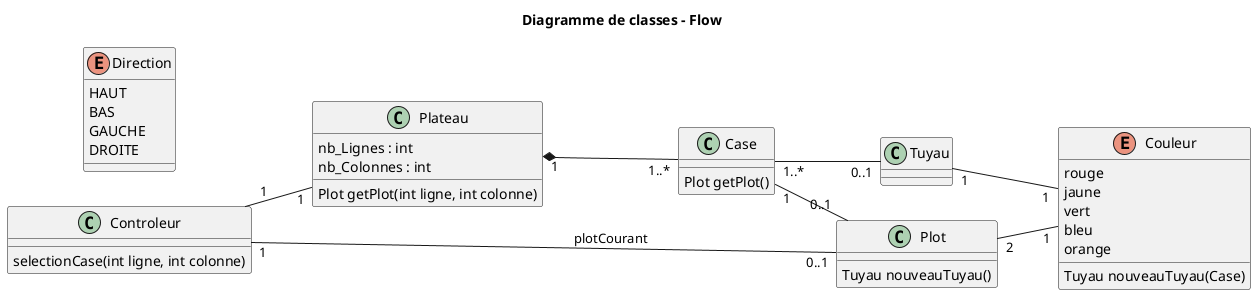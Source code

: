 @startuml

title "Diagramme de classes - Flow"

left to right direction

class Controleur {
selectionCase(int ligne, int colonne)
}

class Plateau {
nb_Lignes : int
nb_Colonnes : int
Plot getPlot(int ligne, int colonne)
}

class Case {
Plot getPlot()
}

class Plot {
Tuyau nouveauTuyau()
}

class Tuyau

enum Couleur {
rouge
jaune
vert
bleu
orange
Tuyau nouveauTuyau(Case)
}

enum Direction {
HAUT
BAS
GAUCHE
DROITE
}

Controleur "1"--"1" Plateau
Controleur "1"--"0..1" Plot : plotCourant
Plateau "1"*--"1..*" Case
Case "1"--"0..1" Plot
Plot "2"--"1" Couleur
Case "1..*"--"0..1" Tuyau
Tuyau "1"--"1" Couleur

@enduml